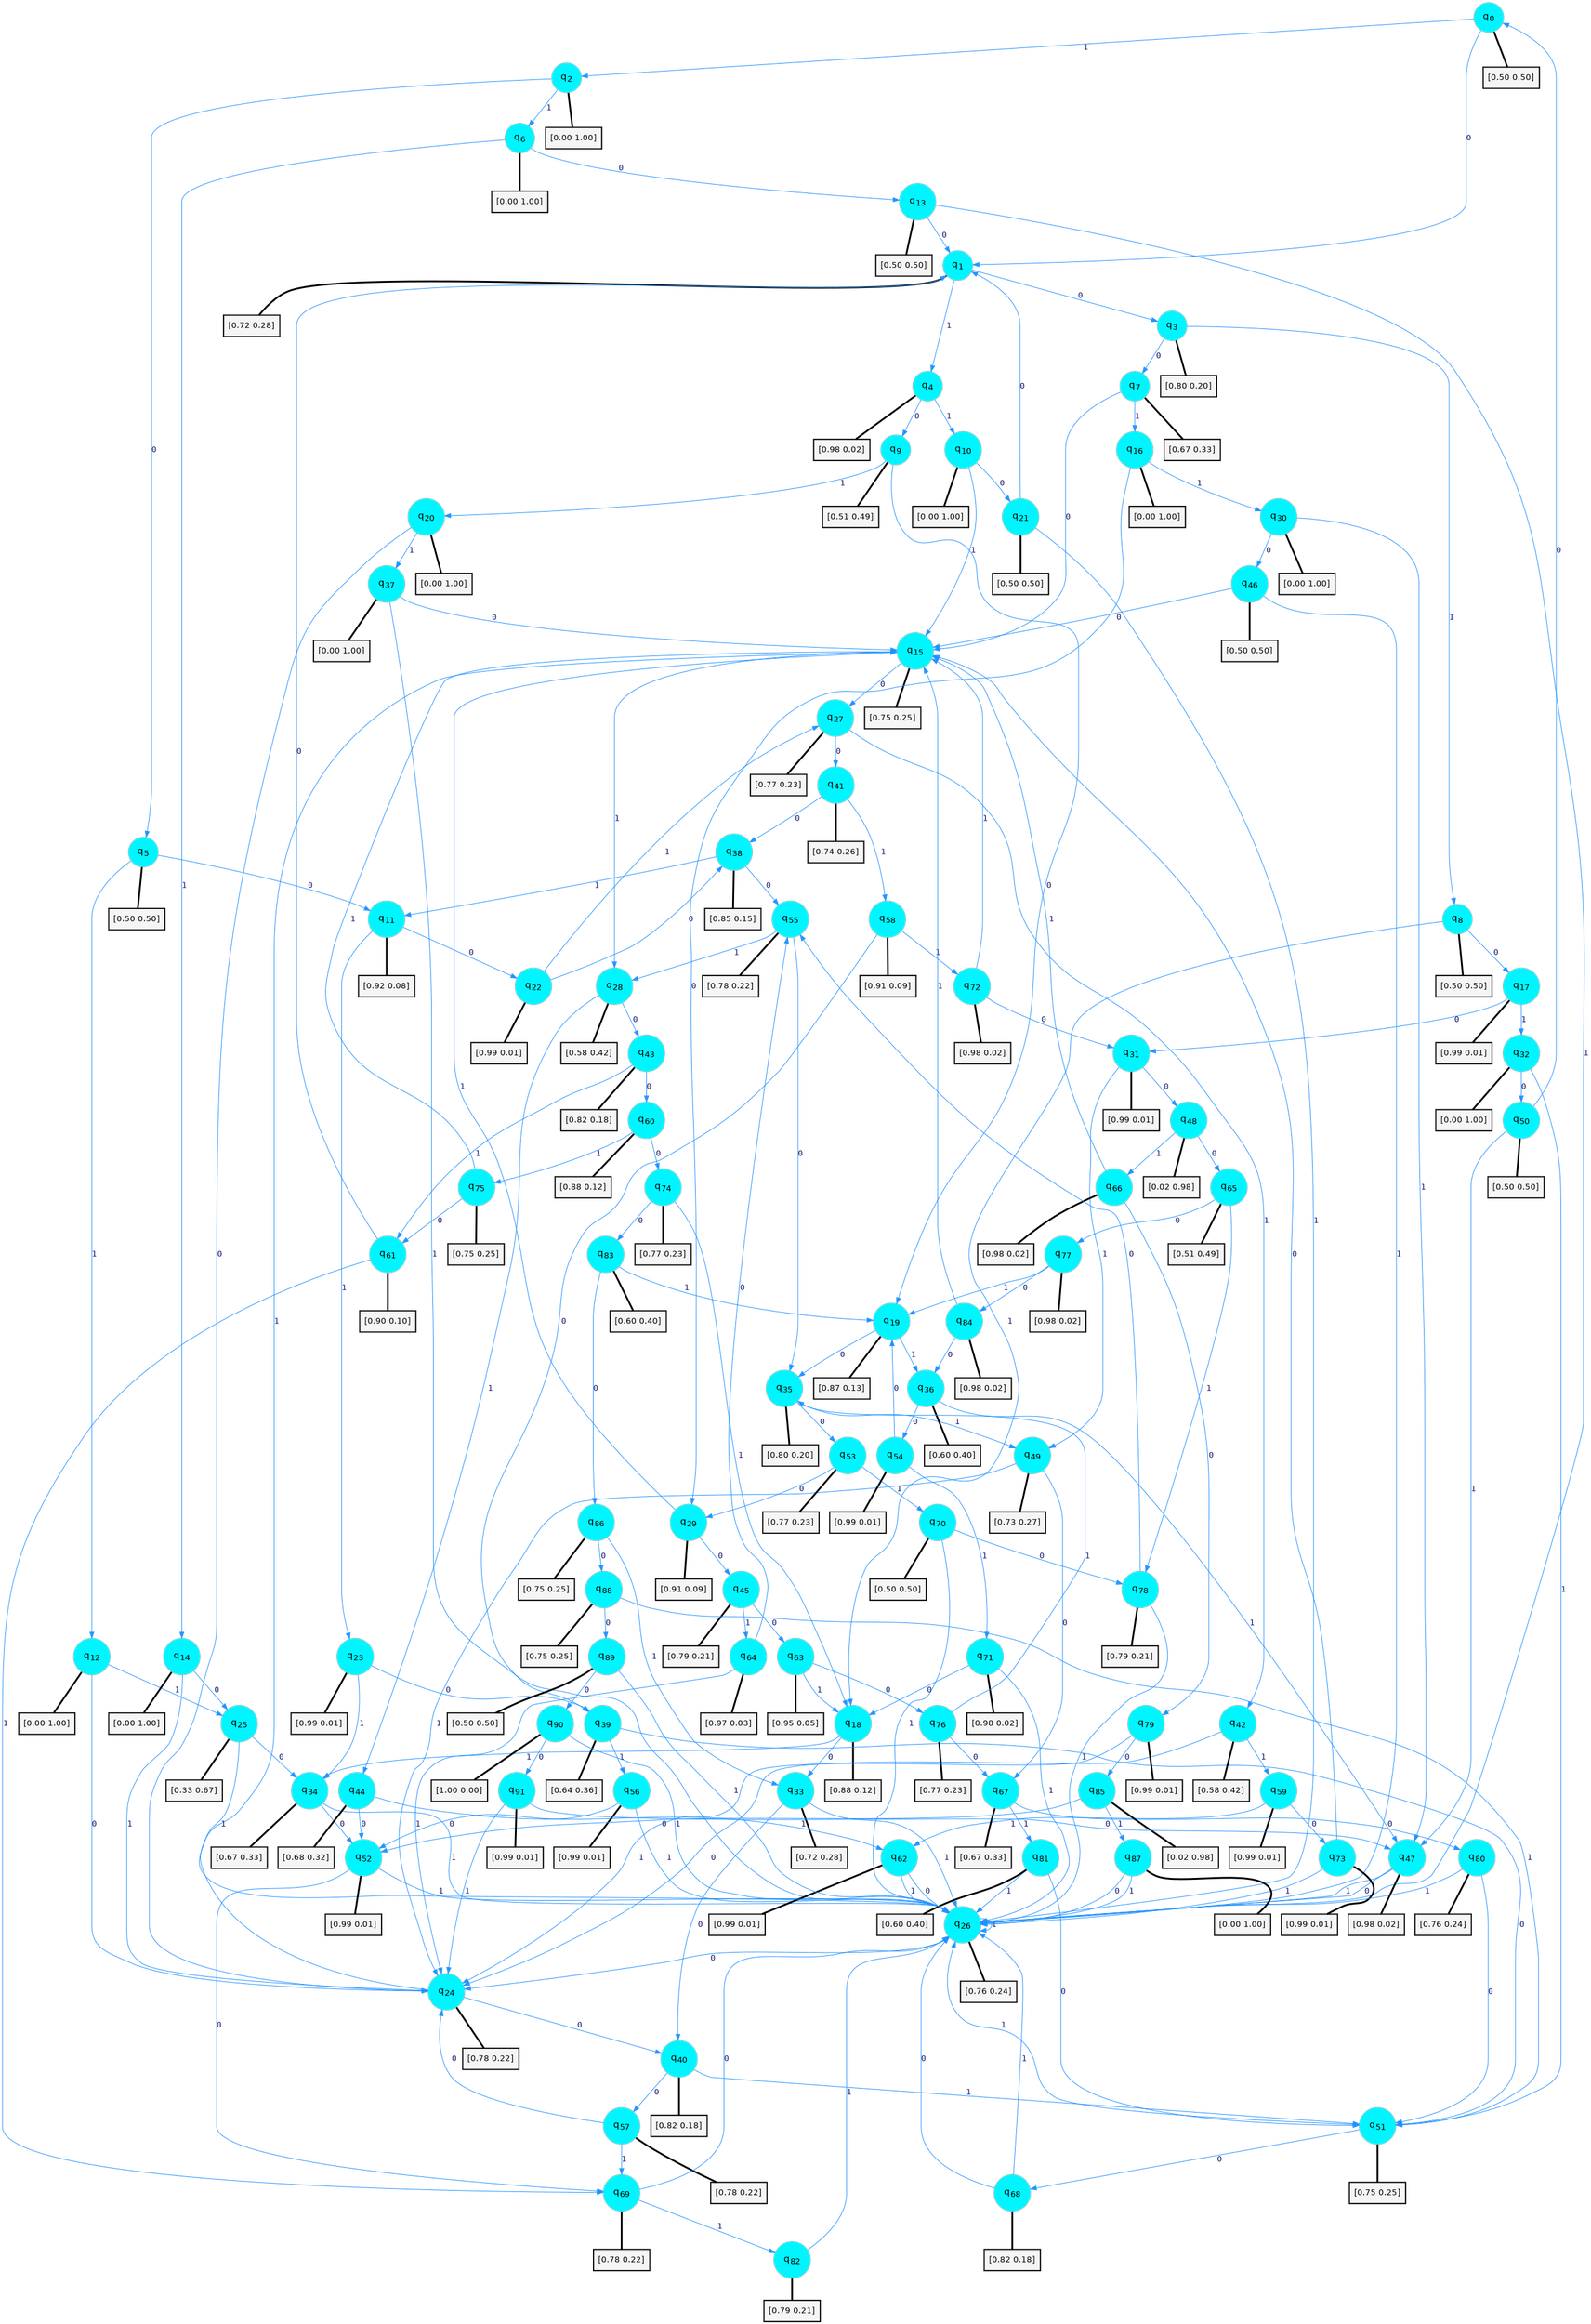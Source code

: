digraph G {
graph [
bgcolor=transparent, dpi=300, rankdir=TD, size="40,25"];
node [
color=gray, fillcolor=turquoise1, fontcolor=black, fontname=Helvetica, fontsize=16, fontweight=bold, shape=circle, style=filled];
edge [
arrowsize=1, color=dodgerblue1, fontcolor=midnightblue, fontname=courier, fontweight=bold, penwidth=1, style=solid, weight=20];
0[label=<q<SUB>0</SUB>>];
1[label=<q<SUB>1</SUB>>];
2[label=<q<SUB>2</SUB>>];
3[label=<q<SUB>3</SUB>>];
4[label=<q<SUB>4</SUB>>];
5[label=<q<SUB>5</SUB>>];
6[label=<q<SUB>6</SUB>>];
7[label=<q<SUB>7</SUB>>];
8[label=<q<SUB>8</SUB>>];
9[label=<q<SUB>9</SUB>>];
10[label=<q<SUB>10</SUB>>];
11[label=<q<SUB>11</SUB>>];
12[label=<q<SUB>12</SUB>>];
13[label=<q<SUB>13</SUB>>];
14[label=<q<SUB>14</SUB>>];
15[label=<q<SUB>15</SUB>>];
16[label=<q<SUB>16</SUB>>];
17[label=<q<SUB>17</SUB>>];
18[label=<q<SUB>18</SUB>>];
19[label=<q<SUB>19</SUB>>];
20[label=<q<SUB>20</SUB>>];
21[label=<q<SUB>21</SUB>>];
22[label=<q<SUB>22</SUB>>];
23[label=<q<SUB>23</SUB>>];
24[label=<q<SUB>24</SUB>>];
25[label=<q<SUB>25</SUB>>];
26[label=<q<SUB>26</SUB>>];
27[label=<q<SUB>27</SUB>>];
28[label=<q<SUB>28</SUB>>];
29[label=<q<SUB>29</SUB>>];
30[label=<q<SUB>30</SUB>>];
31[label=<q<SUB>31</SUB>>];
32[label=<q<SUB>32</SUB>>];
33[label=<q<SUB>33</SUB>>];
34[label=<q<SUB>34</SUB>>];
35[label=<q<SUB>35</SUB>>];
36[label=<q<SUB>36</SUB>>];
37[label=<q<SUB>37</SUB>>];
38[label=<q<SUB>38</SUB>>];
39[label=<q<SUB>39</SUB>>];
40[label=<q<SUB>40</SUB>>];
41[label=<q<SUB>41</SUB>>];
42[label=<q<SUB>42</SUB>>];
43[label=<q<SUB>43</SUB>>];
44[label=<q<SUB>44</SUB>>];
45[label=<q<SUB>45</SUB>>];
46[label=<q<SUB>46</SUB>>];
47[label=<q<SUB>47</SUB>>];
48[label=<q<SUB>48</SUB>>];
49[label=<q<SUB>49</SUB>>];
50[label=<q<SUB>50</SUB>>];
51[label=<q<SUB>51</SUB>>];
52[label=<q<SUB>52</SUB>>];
53[label=<q<SUB>53</SUB>>];
54[label=<q<SUB>54</SUB>>];
55[label=<q<SUB>55</SUB>>];
56[label=<q<SUB>56</SUB>>];
57[label=<q<SUB>57</SUB>>];
58[label=<q<SUB>58</SUB>>];
59[label=<q<SUB>59</SUB>>];
60[label=<q<SUB>60</SUB>>];
61[label=<q<SUB>61</SUB>>];
62[label=<q<SUB>62</SUB>>];
63[label=<q<SUB>63</SUB>>];
64[label=<q<SUB>64</SUB>>];
65[label=<q<SUB>65</SUB>>];
66[label=<q<SUB>66</SUB>>];
67[label=<q<SUB>67</SUB>>];
68[label=<q<SUB>68</SUB>>];
69[label=<q<SUB>69</SUB>>];
70[label=<q<SUB>70</SUB>>];
71[label=<q<SUB>71</SUB>>];
72[label=<q<SUB>72</SUB>>];
73[label=<q<SUB>73</SUB>>];
74[label=<q<SUB>74</SUB>>];
75[label=<q<SUB>75</SUB>>];
76[label=<q<SUB>76</SUB>>];
77[label=<q<SUB>77</SUB>>];
78[label=<q<SUB>78</SUB>>];
79[label=<q<SUB>79</SUB>>];
80[label=<q<SUB>80</SUB>>];
81[label=<q<SUB>81</SUB>>];
82[label=<q<SUB>82</SUB>>];
83[label=<q<SUB>83</SUB>>];
84[label=<q<SUB>84</SUB>>];
85[label=<q<SUB>85</SUB>>];
86[label=<q<SUB>86</SUB>>];
87[label=<q<SUB>87</SUB>>];
88[label=<q<SUB>88</SUB>>];
89[label=<q<SUB>89</SUB>>];
90[label=<q<SUB>90</SUB>>];
91[label=<q<SUB>91</SUB>>];
92[label="[0.50 0.50]", shape=box,fontcolor=black, fontname=Helvetica, fontsize=14, penwidth=2, fillcolor=whitesmoke,color=black];
93[label="[0.72 0.28]", shape=box,fontcolor=black, fontname=Helvetica, fontsize=14, penwidth=2, fillcolor=whitesmoke,color=black];
94[label="[0.00 1.00]", shape=box,fontcolor=black, fontname=Helvetica, fontsize=14, penwidth=2, fillcolor=whitesmoke,color=black];
95[label="[0.80 0.20]", shape=box,fontcolor=black, fontname=Helvetica, fontsize=14, penwidth=2, fillcolor=whitesmoke,color=black];
96[label="[0.98 0.02]", shape=box,fontcolor=black, fontname=Helvetica, fontsize=14, penwidth=2, fillcolor=whitesmoke,color=black];
97[label="[0.50 0.50]", shape=box,fontcolor=black, fontname=Helvetica, fontsize=14, penwidth=2, fillcolor=whitesmoke,color=black];
98[label="[0.00 1.00]", shape=box,fontcolor=black, fontname=Helvetica, fontsize=14, penwidth=2, fillcolor=whitesmoke,color=black];
99[label="[0.67 0.33]", shape=box,fontcolor=black, fontname=Helvetica, fontsize=14, penwidth=2, fillcolor=whitesmoke,color=black];
100[label="[0.50 0.50]", shape=box,fontcolor=black, fontname=Helvetica, fontsize=14, penwidth=2, fillcolor=whitesmoke,color=black];
101[label="[0.51 0.49]", shape=box,fontcolor=black, fontname=Helvetica, fontsize=14, penwidth=2, fillcolor=whitesmoke,color=black];
102[label="[0.00 1.00]", shape=box,fontcolor=black, fontname=Helvetica, fontsize=14, penwidth=2, fillcolor=whitesmoke,color=black];
103[label="[0.92 0.08]", shape=box,fontcolor=black, fontname=Helvetica, fontsize=14, penwidth=2, fillcolor=whitesmoke,color=black];
104[label="[0.00 1.00]", shape=box,fontcolor=black, fontname=Helvetica, fontsize=14, penwidth=2, fillcolor=whitesmoke,color=black];
105[label="[0.50 0.50]", shape=box,fontcolor=black, fontname=Helvetica, fontsize=14, penwidth=2, fillcolor=whitesmoke,color=black];
106[label="[0.00 1.00]", shape=box,fontcolor=black, fontname=Helvetica, fontsize=14, penwidth=2, fillcolor=whitesmoke,color=black];
107[label="[0.75 0.25]", shape=box,fontcolor=black, fontname=Helvetica, fontsize=14, penwidth=2, fillcolor=whitesmoke,color=black];
108[label="[0.00 1.00]", shape=box,fontcolor=black, fontname=Helvetica, fontsize=14, penwidth=2, fillcolor=whitesmoke,color=black];
109[label="[0.99 0.01]", shape=box,fontcolor=black, fontname=Helvetica, fontsize=14, penwidth=2, fillcolor=whitesmoke,color=black];
110[label="[0.88 0.12]", shape=box,fontcolor=black, fontname=Helvetica, fontsize=14, penwidth=2, fillcolor=whitesmoke,color=black];
111[label="[0.87 0.13]", shape=box,fontcolor=black, fontname=Helvetica, fontsize=14, penwidth=2, fillcolor=whitesmoke,color=black];
112[label="[0.00 1.00]", shape=box,fontcolor=black, fontname=Helvetica, fontsize=14, penwidth=2, fillcolor=whitesmoke,color=black];
113[label="[0.50 0.50]", shape=box,fontcolor=black, fontname=Helvetica, fontsize=14, penwidth=2, fillcolor=whitesmoke,color=black];
114[label="[0.99 0.01]", shape=box,fontcolor=black, fontname=Helvetica, fontsize=14, penwidth=2, fillcolor=whitesmoke,color=black];
115[label="[0.99 0.01]", shape=box,fontcolor=black, fontname=Helvetica, fontsize=14, penwidth=2, fillcolor=whitesmoke,color=black];
116[label="[0.78 0.22]", shape=box,fontcolor=black, fontname=Helvetica, fontsize=14, penwidth=2, fillcolor=whitesmoke,color=black];
117[label="[0.33 0.67]", shape=box,fontcolor=black, fontname=Helvetica, fontsize=14, penwidth=2, fillcolor=whitesmoke,color=black];
118[label="[0.76 0.24]", shape=box,fontcolor=black, fontname=Helvetica, fontsize=14, penwidth=2, fillcolor=whitesmoke,color=black];
119[label="[0.77 0.23]", shape=box,fontcolor=black, fontname=Helvetica, fontsize=14, penwidth=2, fillcolor=whitesmoke,color=black];
120[label="[0.58 0.42]", shape=box,fontcolor=black, fontname=Helvetica, fontsize=14, penwidth=2, fillcolor=whitesmoke,color=black];
121[label="[0.91 0.09]", shape=box,fontcolor=black, fontname=Helvetica, fontsize=14, penwidth=2, fillcolor=whitesmoke,color=black];
122[label="[0.00 1.00]", shape=box,fontcolor=black, fontname=Helvetica, fontsize=14, penwidth=2, fillcolor=whitesmoke,color=black];
123[label="[0.99 0.01]", shape=box,fontcolor=black, fontname=Helvetica, fontsize=14, penwidth=2, fillcolor=whitesmoke,color=black];
124[label="[0.00 1.00]", shape=box,fontcolor=black, fontname=Helvetica, fontsize=14, penwidth=2, fillcolor=whitesmoke,color=black];
125[label="[0.72 0.28]", shape=box,fontcolor=black, fontname=Helvetica, fontsize=14, penwidth=2, fillcolor=whitesmoke,color=black];
126[label="[0.67 0.33]", shape=box,fontcolor=black, fontname=Helvetica, fontsize=14, penwidth=2, fillcolor=whitesmoke,color=black];
127[label="[0.80 0.20]", shape=box,fontcolor=black, fontname=Helvetica, fontsize=14, penwidth=2, fillcolor=whitesmoke,color=black];
128[label="[0.60 0.40]", shape=box,fontcolor=black, fontname=Helvetica, fontsize=14, penwidth=2, fillcolor=whitesmoke,color=black];
129[label="[0.00 1.00]", shape=box,fontcolor=black, fontname=Helvetica, fontsize=14, penwidth=2, fillcolor=whitesmoke,color=black];
130[label="[0.85 0.15]", shape=box,fontcolor=black, fontname=Helvetica, fontsize=14, penwidth=2, fillcolor=whitesmoke,color=black];
131[label="[0.64 0.36]", shape=box,fontcolor=black, fontname=Helvetica, fontsize=14, penwidth=2, fillcolor=whitesmoke,color=black];
132[label="[0.82 0.18]", shape=box,fontcolor=black, fontname=Helvetica, fontsize=14, penwidth=2, fillcolor=whitesmoke,color=black];
133[label="[0.74 0.26]", shape=box,fontcolor=black, fontname=Helvetica, fontsize=14, penwidth=2, fillcolor=whitesmoke,color=black];
134[label="[0.58 0.42]", shape=box,fontcolor=black, fontname=Helvetica, fontsize=14, penwidth=2, fillcolor=whitesmoke,color=black];
135[label="[0.82 0.18]", shape=box,fontcolor=black, fontname=Helvetica, fontsize=14, penwidth=2, fillcolor=whitesmoke,color=black];
136[label="[0.68 0.32]", shape=box,fontcolor=black, fontname=Helvetica, fontsize=14, penwidth=2, fillcolor=whitesmoke,color=black];
137[label="[0.79 0.21]", shape=box,fontcolor=black, fontname=Helvetica, fontsize=14, penwidth=2, fillcolor=whitesmoke,color=black];
138[label="[0.50 0.50]", shape=box,fontcolor=black, fontname=Helvetica, fontsize=14, penwidth=2, fillcolor=whitesmoke,color=black];
139[label="[0.98 0.02]", shape=box,fontcolor=black, fontname=Helvetica, fontsize=14, penwidth=2, fillcolor=whitesmoke,color=black];
140[label="[0.02 0.98]", shape=box,fontcolor=black, fontname=Helvetica, fontsize=14, penwidth=2, fillcolor=whitesmoke,color=black];
141[label="[0.73 0.27]", shape=box,fontcolor=black, fontname=Helvetica, fontsize=14, penwidth=2, fillcolor=whitesmoke,color=black];
142[label="[0.50 0.50]", shape=box,fontcolor=black, fontname=Helvetica, fontsize=14, penwidth=2, fillcolor=whitesmoke,color=black];
143[label="[0.75 0.25]", shape=box,fontcolor=black, fontname=Helvetica, fontsize=14, penwidth=2, fillcolor=whitesmoke,color=black];
144[label="[0.99 0.01]", shape=box,fontcolor=black, fontname=Helvetica, fontsize=14, penwidth=2, fillcolor=whitesmoke,color=black];
145[label="[0.77 0.23]", shape=box,fontcolor=black, fontname=Helvetica, fontsize=14, penwidth=2, fillcolor=whitesmoke,color=black];
146[label="[0.99 0.01]", shape=box,fontcolor=black, fontname=Helvetica, fontsize=14, penwidth=2, fillcolor=whitesmoke,color=black];
147[label="[0.78 0.22]", shape=box,fontcolor=black, fontname=Helvetica, fontsize=14, penwidth=2, fillcolor=whitesmoke,color=black];
148[label="[0.99 0.01]", shape=box,fontcolor=black, fontname=Helvetica, fontsize=14, penwidth=2, fillcolor=whitesmoke,color=black];
149[label="[0.78 0.22]", shape=box,fontcolor=black, fontname=Helvetica, fontsize=14, penwidth=2, fillcolor=whitesmoke,color=black];
150[label="[0.91 0.09]", shape=box,fontcolor=black, fontname=Helvetica, fontsize=14, penwidth=2, fillcolor=whitesmoke,color=black];
151[label="[0.99 0.01]", shape=box,fontcolor=black, fontname=Helvetica, fontsize=14, penwidth=2, fillcolor=whitesmoke,color=black];
152[label="[0.88 0.12]", shape=box,fontcolor=black, fontname=Helvetica, fontsize=14, penwidth=2, fillcolor=whitesmoke,color=black];
153[label="[0.90 0.10]", shape=box,fontcolor=black, fontname=Helvetica, fontsize=14, penwidth=2, fillcolor=whitesmoke,color=black];
154[label="[0.99 0.01]", shape=box,fontcolor=black, fontname=Helvetica, fontsize=14, penwidth=2, fillcolor=whitesmoke,color=black];
155[label="[0.95 0.05]", shape=box,fontcolor=black, fontname=Helvetica, fontsize=14, penwidth=2, fillcolor=whitesmoke,color=black];
156[label="[0.97 0.03]", shape=box,fontcolor=black, fontname=Helvetica, fontsize=14, penwidth=2, fillcolor=whitesmoke,color=black];
157[label="[0.51 0.49]", shape=box,fontcolor=black, fontname=Helvetica, fontsize=14, penwidth=2, fillcolor=whitesmoke,color=black];
158[label="[0.98 0.02]", shape=box,fontcolor=black, fontname=Helvetica, fontsize=14, penwidth=2, fillcolor=whitesmoke,color=black];
159[label="[0.67 0.33]", shape=box,fontcolor=black, fontname=Helvetica, fontsize=14, penwidth=2, fillcolor=whitesmoke,color=black];
160[label="[0.82 0.18]", shape=box,fontcolor=black, fontname=Helvetica, fontsize=14, penwidth=2, fillcolor=whitesmoke,color=black];
161[label="[0.78 0.22]", shape=box,fontcolor=black, fontname=Helvetica, fontsize=14, penwidth=2, fillcolor=whitesmoke,color=black];
162[label="[0.50 0.50]", shape=box,fontcolor=black, fontname=Helvetica, fontsize=14, penwidth=2, fillcolor=whitesmoke,color=black];
163[label="[0.98 0.02]", shape=box,fontcolor=black, fontname=Helvetica, fontsize=14, penwidth=2, fillcolor=whitesmoke,color=black];
164[label="[0.98 0.02]", shape=box,fontcolor=black, fontname=Helvetica, fontsize=14, penwidth=2, fillcolor=whitesmoke,color=black];
165[label="[0.99 0.01]", shape=box,fontcolor=black, fontname=Helvetica, fontsize=14, penwidth=2, fillcolor=whitesmoke,color=black];
166[label="[0.77 0.23]", shape=box,fontcolor=black, fontname=Helvetica, fontsize=14, penwidth=2, fillcolor=whitesmoke,color=black];
167[label="[0.75 0.25]", shape=box,fontcolor=black, fontname=Helvetica, fontsize=14, penwidth=2, fillcolor=whitesmoke,color=black];
168[label="[0.77 0.23]", shape=box,fontcolor=black, fontname=Helvetica, fontsize=14, penwidth=2, fillcolor=whitesmoke,color=black];
169[label="[0.98 0.02]", shape=box,fontcolor=black, fontname=Helvetica, fontsize=14, penwidth=2, fillcolor=whitesmoke,color=black];
170[label="[0.79 0.21]", shape=box,fontcolor=black, fontname=Helvetica, fontsize=14, penwidth=2, fillcolor=whitesmoke,color=black];
171[label="[0.99 0.01]", shape=box,fontcolor=black, fontname=Helvetica, fontsize=14, penwidth=2, fillcolor=whitesmoke,color=black];
172[label="[0.76 0.24]", shape=box,fontcolor=black, fontname=Helvetica, fontsize=14, penwidth=2, fillcolor=whitesmoke,color=black];
173[label="[0.60 0.40]", shape=box,fontcolor=black, fontname=Helvetica, fontsize=14, penwidth=2, fillcolor=whitesmoke,color=black];
174[label="[0.79 0.21]", shape=box,fontcolor=black, fontname=Helvetica, fontsize=14, penwidth=2, fillcolor=whitesmoke,color=black];
175[label="[0.60 0.40]", shape=box,fontcolor=black, fontname=Helvetica, fontsize=14, penwidth=2, fillcolor=whitesmoke,color=black];
176[label="[0.98 0.02]", shape=box,fontcolor=black, fontname=Helvetica, fontsize=14, penwidth=2, fillcolor=whitesmoke,color=black];
177[label="[0.02 0.98]", shape=box,fontcolor=black, fontname=Helvetica, fontsize=14, penwidth=2, fillcolor=whitesmoke,color=black];
178[label="[0.75 0.25]", shape=box,fontcolor=black, fontname=Helvetica, fontsize=14, penwidth=2, fillcolor=whitesmoke,color=black];
179[label="[0.00 1.00]", shape=box,fontcolor=black, fontname=Helvetica, fontsize=14, penwidth=2, fillcolor=whitesmoke,color=black];
180[label="[0.75 0.25]", shape=box,fontcolor=black, fontname=Helvetica, fontsize=14, penwidth=2, fillcolor=whitesmoke,color=black];
181[label="[0.50 0.50]", shape=box,fontcolor=black, fontname=Helvetica, fontsize=14, penwidth=2, fillcolor=whitesmoke,color=black];
182[label="[1.00 0.00]", shape=box,fontcolor=black, fontname=Helvetica, fontsize=14, penwidth=2, fillcolor=whitesmoke,color=black];
183[label="[0.99 0.01]", shape=box,fontcolor=black, fontname=Helvetica, fontsize=14, penwidth=2, fillcolor=whitesmoke,color=black];
0->1 [label=0];
0->2 [label=1];
0->92 [arrowhead=none, penwidth=3,color=black];
1->3 [label=0];
1->4 [label=1];
1->93 [arrowhead=none, penwidth=3,color=black];
2->5 [label=0];
2->6 [label=1];
2->94 [arrowhead=none, penwidth=3,color=black];
3->7 [label=0];
3->8 [label=1];
3->95 [arrowhead=none, penwidth=3,color=black];
4->9 [label=0];
4->10 [label=1];
4->96 [arrowhead=none, penwidth=3,color=black];
5->11 [label=0];
5->12 [label=1];
5->97 [arrowhead=none, penwidth=3,color=black];
6->13 [label=0];
6->14 [label=1];
6->98 [arrowhead=none, penwidth=3,color=black];
7->15 [label=0];
7->16 [label=1];
7->99 [arrowhead=none, penwidth=3,color=black];
8->17 [label=0];
8->18 [label=1];
8->100 [arrowhead=none, penwidth=3,color=black];
9->19 [label=0];
9->20 [label=1];
9->101 [arrowhead=none, penwidth=3,color=black];
10->21 [label=0];
10->15 [label=1];
10->102 [arrowhead=none, penwidth=3,color=black];
11->22 [label=0];
11->23 [label=1];
11->103 [arrowhead=none, penwidth=3,color=black];
12->24 [label=0];
12->25 [label=1];
12->104 [arrowhead=none, penwidth=3,color=black];
13->1 [label=0];
13->26 [label=1];
13->105 [arrowhead=none, penwidth=3,color=black];
14->25 [label=0];
14->24 [label=1];
14->106 [arrowhead=none, penwidth=3,color=black];
15->27 [label=0];
15->28 [label=1];
15->107 [arrowhead=none, penwidth=3,color=black];
16->29 [label=0];
16->30 [label=1];
16->108 [arrowhead=none, penwidth=3,color=black];
17->31 [label=0];
17->32 [label=1];
17->109 [arrowhead=none, penwidth=3,color=black];
18->33 [label=0];
18->34 [label=1];
18->110 [arrowhead=none, penwidth=3,color=black];
19->35 [label=0];
19->36 [label=1];
19->111 [arrowhead=none, penwidth=3,color=black];
20->24 [label=0];
20->37 [label=1];
20->112 [arrowhead=none, penwidth=3,color=black];
21->1 [label=0];
21->26 [label=1];
21->113 [arrowhead=none, penwidth=3,color=black];
22->38 [label=0];
22->27 [label=1];
22->114 [arrowhead=none, penwidth=3,color=black];
23->39 [label=0];
23->34 [label=1];
23->115 [arrowhead=none, penwidth=3,color=black];
24->40 [label=0];
24->15 [label=1];
24->116 [arrowhead=none, penwidth=3,color=black];
25->34 [label=0];
25->26 [label=1];
25->117 [arrowhead=none, penwidth=3,color=black];
26->24 [label=0];
26->26 [label=1];
26->118 [arrowhead=none, penwidth=3,color=black];
27->41 [label=0];
27->42 [label=1];
27->119 [arrowhead=none, penwidth=3,color=black];
28->43 [label=0];
28->44 [label=1];
28->120 [arrowhead=none, penwidth=3,color=black];
29->45 [label=0];
29->15 [label=1];
29->121 [arrowhead=none, penwidth=3,color=black];
30->46 [label=0];
30->47 [label=1];
30->122 [arrowhead=none, penwidth=3,color=black];
31->48 [label=0];
31->49 [label=1];
31->123 [arrowhead=none, penwidth=3,color=black];
32->50 [label=0];
32->51 [label=1];
32->124 [arrowhead=none, penwidth=3,color=black];
33->40 [label=0];
33->26 [label=1];
33->125 [arrowhead=none, penwidth=3,color=black];
34->52 [label=0];
34->26 [label=1];
34->126 [arrowhead=none, penwidth=3,color=black];
35->53 [label=0];
35->49 [label=1];
35->127 [arrowhead=none, penwidth=3,color=black];
36->54 [label=0];
36->47 [label=1];
36->128 [arrowhead=none, penwidth=3,color=black];
37->15 [label=0];
37->26 [label=1];
37->129 [arrowhead=none, penwidth=3,color=black];
38->55 [label=0];
38->11 [label=1];
38->130 [arrowhead=none, penwidth=3,color=black];
39->51 [label=0];
39->56 [label=1];
39->131 [arrowhead=none, penwidth=3,color=black];
40->57 [label=0];
40->51 [label=1];
40->132 [arrowhead=none, penwidth=3,color=black];
41->38 [label=0];
41->58 [label=1];
41->133 [arrowhead=none, penwidth=3,color=black];
42->24 [label=0];
42->59 [label=1];
42->134 [arrowhead=none, penwidth=3,color=black];
43->60 [label=0];
43->61 [label=1];
43->135 [arrowhead=none, penwidth=3,color=black];
44->52 [label=0];
44->62 [label=1];
44->136 [arrowhead=none, penwidth=3,color=black];
45->63 [label=0];
45->64 [label=1];
45->137 [arrowhead=none, penwidth=3,color=black];
46->15 [label=0];
46->26 [label=1];
46->138 [arrowhead=none, penwidth=3,color=black];
47->26 [label=0];
47->26 [label=1];
47->139 [arrowhead=none, penwidth=3,color=black];
48->65 [label=0];
48->66 [label=1];
48->140 [arrowhead=none, penwidth=3,color=black];
49->67 [label=0];
49->24 [label=1];
49->141 [arrowhead=none, penwidth=3,color=black];
50->0 [label=0];
50->47 [label=1];
50->142 [arrowhead=none, penwidth=3,color=black];
51->68 [label=0];
51->26 [label=1];
51->143 [arrowhead=none, penwidth=3,color=black];
52->69 [label=0];
52->26 [label=1];
52->144 [arrowhead=none, penwidth=3,color=black];
53->29 [label=0];
53->70 [label=1];
53->145 [arrowhead=none, penwidth=3,color=black];
54->19 [label=0];
54->71 [label=1];
54->146 [arrowhead=none, penwidth=3,color=black];
55->35 [label=0];
55->28 [label=1];
55->147 [arrowhead=none, penwidth=3,color=black];
56->52 [label=0];
56->26 [label=1];
56->148 [arrowhead=none, penwidth=3,color=black];
57->24 [label=0];
57->69 [label=1];
57->149 [arrowhead=none, penwidth=3,color=black];
58->39 [label=0];
58->72 [label=1];
58->150 [arrowhead=none, penwidth=3,color=black];
59->73 [label=0];
59->62 [label=1];
59->151 [arrowhead=none, penwidth=3,color=black];
60->74 [label=0];
60->75 [label=1];
60->152 [arrowhead=none, penwidth=3,color=black];
61->1 [label=0];
61->69 [label=1];
61->153 [arrowhead=none, penwidth=3,color=black];
62->26 [label=0];
62->26 [label=1];
62->154 [arrowhead=none, penwidth=3,color=black];
63->76 [label=0];
63->18 [label=1];
63->155 [arrowhead=none, penwidth=3,color=black];
64->55 [label=0];
64->24 [label=1];
64->156 [arrowhead=none, penwidth=3,color=black];
65->77 [label=0];
65->78 [label=1];
65->157 [arrowhead=none, penwidth=3,color=black];
66->79 [label=0];
66->15 [label=1];
66->158 [arrowhead=none, penwidth=3,color=black];
67->80 [label=0];
67->81 [label=1];
67->159 [arrowhead=none, penwidth=3,color=black];
68->26 [label=0];
68->26 [label=1];
68->160 [arrowhead=none, penwidth=3,color=black];
69->26 [label=0];
69->82 [label=1];
69->161 [arrowhead=none, penwidth=3,color=black];
70->78 [label=0];
70->26 [label=1];
70->162 [arrowhead=none, penwidth=3,color=black];
71->18 [label=0];
71->26 [label=1];
71->163 [arrowhead=none, penwidth=3,color=black];
72->31 [label=0];
72->15 [label=1];
72->164 [arrowhead=none, penwidth=3,color=black];
73->15 [label=0];
73->26 [label=1];
73->165 [arrowhead=none, penwidth=3,color=black];
74->83 [label=0];
74->18 [label=1];
74->166 [arrowhead=none, penwidth=3,color=black];
75->61 [label=0];
75->15 [label=1];
75->167 [arrowhead=none, penwidth=3,color=black];
76->67 [label=0];
76->35 [label=1];
76->168 [arrowhead=none, penwidth=3,color=black];
77->84 [label=0];
77->19 [label=1];
77->169 [arrowhead=none, penwidth=3,color=black];
78->55 [label=0];
78->26 [label=1];
78->170 [arrowhead=none, penwidth=3,color=black];
79->85 [label=0];
79->24 [label=1];
79->171 [arrowhead=none, penwidth=3,color=black];
80->51 [label=0];
80->26 [label=1];
80->172 [arrowhead=none, penwidth=3,color=black];
81->51 [label=0];
81->26 [label=1];
81->173 [arrowhead=none, penwidth=3,color=black];
82->26 [label=1];
82->174 [arrowhead=none, penwidth=3,color=black];
83->86 [label=0];
83->19 [label=1];
83->175 [arrowhead=none, penwidth=3,color=black];
84->36 [label=0];
84->15 [label=1];
84->176 [arrowhead=none, penwidth=3,color=black];
85->52 [label=0];
85->87 [label=1];
85->177 [arrowhead=none, penwidth=3,color=black];
86->88 [label=0];
86->33 [label=1];
86->178 [arrowhead=none, penwidth=3,color=black];
87->26 [label=0];
87->26 [label=1];
87->179 [arrowhead=none, penwidth=3,color=black];
88->89 [label=0];
88->51 [label=1];
88->180 [arrowhead=none, penwidth=3,color=black];
89->90 [label=0];
89->26 [label=1];
89->181 [arrowhead=none, penwidth=3,color=black];
90->91 [label=0];
90->26 [label=1];
90->182 [arrowhead=none, penwidth=3,color=black];
91->47 [label=0];
91->24 [label=1];
91->183 [arrowhead=none, penwidth=3,color=black];
}

